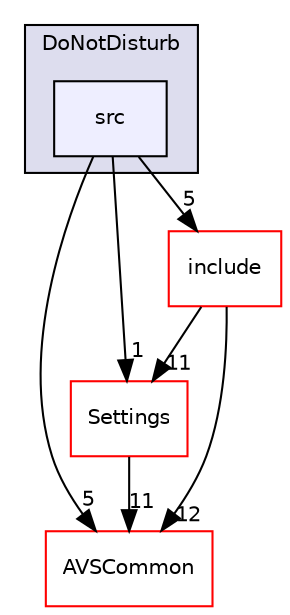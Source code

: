 digraph "/workplace/avs-device-sdk/CapabilityAgents/DoNotDisturb/src" {
  compound=true
  node [ fontsize="10", fontname="Helvetica"];
  edge [ labelfontsize="10", labelfontname="Helvetica"];
  subgraph clusterdir_dd92015ab12b9b588cab78f10309c27c {
    graph [ bgcolor="#ddddee", pencolor="black", label="DoNotDisturb" fontname="Helvetica", fontsize="10", URL="dir_dd92015ab12b9b588cab78f10309c27c.html"]
  dir_7760842dcf7554b8703c3e156a2b01e3 [shape=box, label="src", style="filled", fillcolor="#eeeeff", pencolor="black", URL="dir_7760842dcf7554b8703c3e156a2b01e3.html"];
  }
  dir_8ae0dd75af039a94f4269584fb8eef13 [shape=box label="Settings" fillcolor="white" style="filled" color="red" URL="dir_8ae0dd75af039a94f4269584fb8eef13.html"];
  dir_13e65effb2bde530b17b3d5eefcd0266 [shape=box label="AVSCommon" fillcolor="white" style="filled" color="red" URL="dir_13e65effb2bde530b17b3d5eefcd0266.html"];
  dir_e0ed9f524f2b6b9372683a368c6b20a1 [shape=box label="include" fillcolor="white" style="filled" color="red" URL="dir_e0ed9f524f2b6b9372683a368c6b20a1.html"];
  dir_7760842dcf7554b8703c3e156a2b01e3->dir_8ae0dd75af039a94f4269584fb8eef13 [headlabel="1", labeldistance=1.5 headhref="dir_000156_000285.html"];
  dir_7760842dcf7554b8703c3e156a2b01e3->dir_13e65effb2bde530b17b3d5eefcd0266 [headlabel="5", labeldistance=1.5 headhref="dir_000156_000015.html"];
  dir_7760842dcf7554b8703c3e156a2b01e3->dir_e0ed9f524f2b6b9372683a368c6b20a1 [headlabel="5", labeldistance=1.5 headhref="dir_000156_000154.html"];
  dir_8ae0dd75af039a94f4269584fb8eef13->dir_13e65effb2bde530b17b3d5eefcd0266 [headlabel="11", labeldistance=1.5 headhref="dir_000285_000015.html"];
  dir_e0ed9f524f2b6b9372683a368c6b20a1->dir_8ae0dd75af039a94f4269584fb8eef13 [headlabel="11", labeldistance=1.5 headhref="dir_000154_000285.html"];
  dir_e0ed9f524f2b6b9372683a368c6b20a1->dir_13e65effb2bde530b17b3d5eefcd0266 [headlabel="12", labeldistance=1.5 headhref="dir_000154_000015.html"];
}
